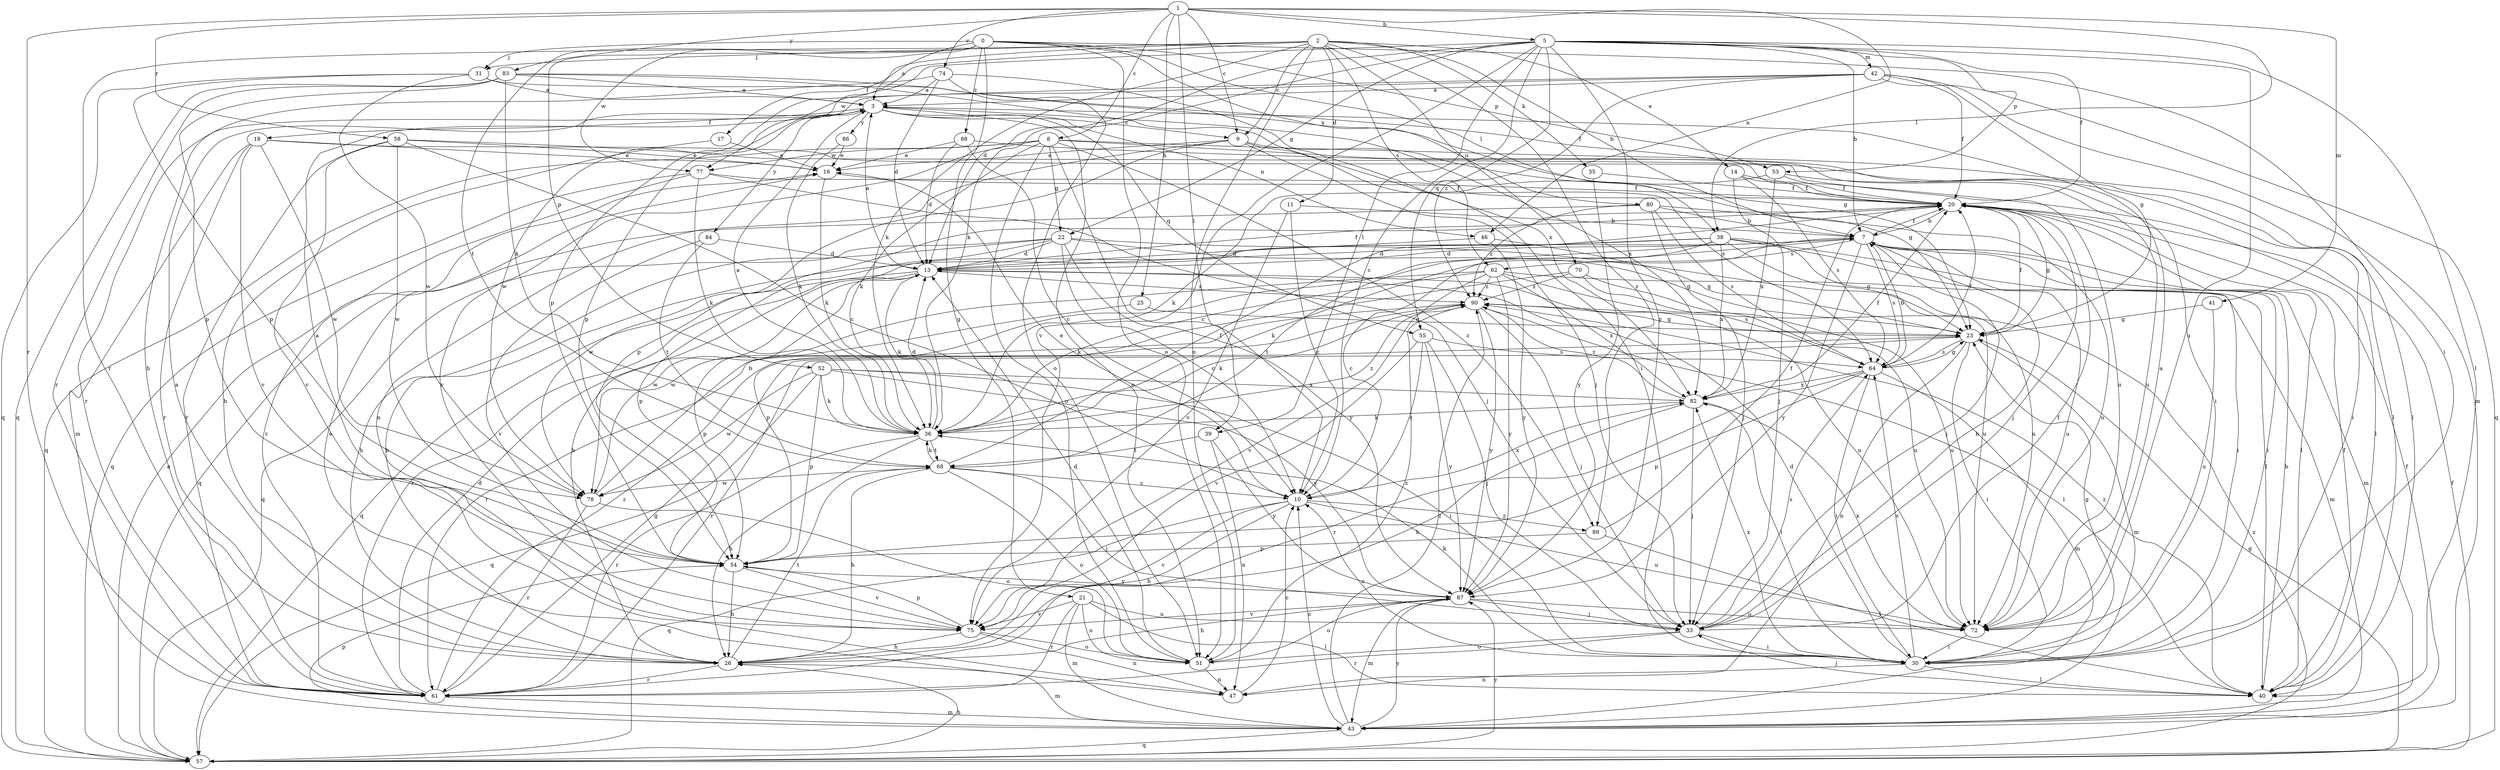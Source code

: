 strict digraph  {
0;
1;
2;
3;
5;
7;
8;
9;
10;
11;
13;
14;
16;
17;
18;
20;
21;
22;
23;
25;
26;
30;
31;
33;
35;
36;
38;
39;
40;
41;
42;
43;
46;
47;
51;
52;
53;
54;
55;
57;
58;
61;
62;
64;
68;
70;
72;
74;
75;
77;
78;
80;
82;
83;
84;
86;
87;
88;
89;
90;
0 -> 3  [label=a];
0 -> 21  [label=g];
0 -> 30  [label=i];
0 -> 31  [label=j];
0 -> 38  [label=l];
0 -> 51  [label=o];
0 -> 52  [label=p];
0 -> 53  [label=p];
0 -> 68  [label=t];
0 -> 77  [label=w];
0 -> 80  [label=x];
0 -> 88  [label=z];
1 -> 5  [label=b];
1 -> 8  [label=c];
1 -> 9  [label=c];
1 -> 25  [label=h];
1 -> 38  [label=l];
1 -> 39  [label=l];
1 -> 41  [label=m];
1 -> 46  [label=n];
1 -> 58  [label=r];
1 -> 61  [label=r];
1 -> 74  [label=v];
1 -> 83  [label=y];
2 -> 7  [label=b];
2 -> 9  [label=c];
2 -> 11  [label=d];
2 -> 14  [label=e];
2 -> 17  [label=f];
2 -> 31  [label=j];
2 -> 35  [label=k];
2 -> 36  [label=k];
2 -> 51  [label=o];
2 -> 61  [label=r];
2 -> 62  [label=s];
2 -> 70  [label=u];
2 -> 77  [label=w];
2 -> 89  [label=z];
3 -> 9  [label=c];
3 -> 18  [label=f];
3 -> 46  [label=n];
3 -> 51  [label=o];
3 -> 55  [label=q];
3 -> 61  [label=r];
3 -> 82  [label=x];
3 -> 84  [label=y];
3 -> 86  [label=y];
5 -> 7  [label=b];
5 -> 10  [label=c];
5 -> 13  [label=d];
5 -> 20  [label=f];
5 -> 22  [label=g];
5 -> 36  [label=k];
5 -> 39  [label=l];
5 -> 40  [label=l];
5 -> 42  [label=m];
5 -> 53  [label=p];
5 -> 54  [label=p];
5 -> 55  [label=q];
5 -> 72  [label=u];
5 -> 75  [label=v];
5 -> 87  [label=y];
7 -> 13  [label=d];
7 -> 20  [label=f];
7 -> 30  [label=i];
7 -> 33  [label=j];
7 -> 36  [label=k];
7 -> 43  [label=m];
7 -> 62  [label=s];
7 -> 64  [label=s];
7 -> 72  [label=u];
7 -> 87  [label=y];
8 -> 10  [label=c];
8 -> 22  [label=g];
8 -> 30  [label=i];
8 -> 36  [label=k];
8 -> 40  [label=l];
8 -> 51  [label=o];
8 -> 57  [label=q];
8 -> 75  [label=v];
8 -> 77  [label=w];
8 -> 89  [label=z];
9 -> 16  [label=e];
9 -> 23  [label=g];
9 -> 33  [label=j];
9 -> 47  [label=n];
9 -> 54  [label=p];
9 -> 64  [label=s];
10 -> 16  [label=e];
10 -> 26  [label=h];
10 -> 57  [label=q];
10 -> 72  [label=u];
10 -> 75  [label=v];
10 -> 82  [label=x];
10 -> 89  [label=z];
11 -> 7  [label=b];
11 -> 10  [label=c];
11 -> 75  [label=v];
13 -> 3  [label=a];
13 -> 20  [label=f];
13 -> 36  [label=k];
13 -> 57  [label=q];
13 -> 61  [label=r];
13 -> 72  [label=u];
13 -> 78  [label=w];
13 -> 90  [label=z];
14 -> 20  [label=f];
14 -> 33  [label=j];
14 -> 40  [label=l];
14 -> 64  [label=s];
16 -> 20  [label=f];
16 -> 36  [label=k];
17 -> 16  [label=e];
17 -> 26  [label=h];
18 -> 16  [label=e];
18 -> 40  [label=l];
18 -> 43  [label=m];
18 -> 61  [label=r];
18 -> 75  [label=v];
18 -> 78  [label=w];
20 -> 7  [label=b];
20 -> 23  [label=g];
20 -> 33  [label=j];
20 -> 40  [label=l];
20 -> 78  [label=w];
21 -> 40  [label=l];
21 -> 43  [label=m];
21 -> 51  [label=o];
21 -> 61  [label=r];
21 -> 72  [label=u];
21 -> 75  [label=v];
22 -> 10  [label=c];
22 -> 13  [label=d];
22 -> 23  [label=g];
22 -> 26  [label=h];
22 -> 54  [label=p];
22 -> 57  [label=q];
22 -> 72  [label=u];
22 -> 87  [label=y];
23 -> 20  [label=f];
23 -> 30  [label=i];
23 -> 43  [label=m];
23 -> 47  [label=n];
23 -> 61  [label=r];
23 -> 64  [label=s];
25 -> 23  [label=g];
25 -> 54  [label=p];
26 -> 3  [label=a];
26 -> 7  [label=b];
26 -> 43  [label=m];
26 -> 61  [label=r];
26 -> 68  [label=t];
30 -> 10  [label=c];
30 -> 13  [label=d];
30 -> 23  [label=g];
30 -> 36  [label=k];
30 -> 40  [label=l];
30 -> 47  [label=n];
30 -> 64  [label=s];
30 -> 82  [label=x];
31 -> 3  [label=a];
31 -> 20  [label=f];
31 -> 54  [label=p];
31 -> 57  [label=q];
31 -> 78  [label=w];
33 -> 7  [label=b];
33 -> 20  [label=f];
33 -> 30  [label=i];
33 -> 51  [label=o];
33 -> 61  [label=r];
33 -> 64  [label=s];
35 -> 20  [label=f];
35 -> 87  [label=y];
36 -> 3  [label=a];
36 -> 13  [label=d];
36 -> 26  [label=h];
36 -> 61  [label=r];
36 -> 68  [label=t];
36 -> 90  [label=z];
38 -> 10  [label=c];
38 -> 13  [label=d];
38 -> 23  [label=g];
38 -> 26  [label=h];
38 -> 30  [label=i];
38 -> 40  [label=l];
38 -> 68  [label=t];
38 -> 72  [label=u];
38 -> 82  [label=x];
39 -> 47  [label=n];
39 -> 68  [label=t];
39 -> 87  [label=y];
40 -> 7  [label=b];
40 -> 20  [label=f];
40 -> 33  [label=j];
40 -> 90  [label=z];
41 -> 23  [label=g];
41 -> 72  [label=u];
42 -> 3  [label=a];
42 -> 20  [label=f];
42 -> 23  [label=g];
42 -> 43  [label=m];
42 -> 54  [label=p];
42 -> 57  [label=q];
42 -> 78  [label=w];
42 -> 90  [label=z];
43 -> 10  [label=c];
43 -> 20  [label=f];
43 -> 54  [label=p];
43 -> 57  [label=q];
43 -> 87  [label=y];
43 -> 90  [label=z];
46 -> 13  [label=d];
46 -> 23  [label=g];
46 -> 87  [label=y];
47 -> 10  [label=c];
47 -> 16  [label=e];
51 -> 13  [label=d];
51 -> 47  [label=n];
51 -> 90  [label=z];
52 -> 30  [label=i];
52 -> 36  [label=k];
52 -> 54  [label=p];
52 -> 57  [label=q];
52 -> 78  [label=w];
52 -> 82  [label=x];
52 -> 87  [label=y];
53 -> 20  [label=f];
53 -> 30  [label=i];
53 -> 36  [label=k];
53 -> 82  [label=x];
54 -> 3  [label=a];
54 -> 26  [label=h];
54 -> 75  [label=v];
54 -> 87  [label=y];
55 -> 10  [label=c];
55 -> 33  [label=j];
55 -> 64  [label=s];
55 -> 75  [label=v];
55 -> 87  [label=y];
57 -> 16  [label=e];
57 -> 20  [label=f];
57 -> 23  [label=g];
57 -> 26  [label=h];
57 -> 87  [label=y];
57 -> 90  [label=z];
58 -> 10  [label=c];
58 -> 16  [label=e];
58 -> 61  [label=r];
58 -> 72  [label=u];
58 -> 75  [label=v];
58 -> 78  [label=w];
61 -> 13  [label=d];
61 -> 23  [label=g];
61 -> 43  [label=m];
61 -> 90  [label=z];
62 -> 36  [label=k];
62 -> 43  [label=m];
62 -> 72  [label=u];
62 -> 75  [label=v];
62 -> 78  [label=w];
62 -> 82  [label=x];
62 -> 87  [label=y];
62 -> 90  [label=z];
64 -> 7  [label=b];
64 -> 20  [label=f];
64 -> 23  [label=g];
64 -> 30  [label=i];
64 -> 43  [label=m];
64 -> 54  [label=p];
64 -> 61  [label=r];
64 -> 82  [label=x];
68 -> 10  [label=c];
68 -> 20  [label=f];
68 -> 26  [label=h];
68 -> 33  [label=j];
68 -> 36  [label=k];
68 -> 51  [label=o];
68 -> 78  [label=w];
70 -> 54  [label=p];
70 -> 64  [label=s];
70 -> 72  [label=u];
70 -> 90  [label=z];
72 -> 3  [label=a];
72 -> 30  [label=i];
72 -> 82  [label=x];
74 -> 3  [label=a];
74 -> 13  [label=d];
74 -> 26  [label=h];
74 -> 30  [label=i];
74 -> 51  [label=o];
75 -> 26  [label=h];
75 -> 47  [label=n];
75 -> 51  [label=o];
75 -> 54  [label=p];
77 -> 20  [label=f];
77 -> 33  [label=j];
77 -> 36  [label=k];
77 -> 57  [label=q];
77 -> 61  [label=r];
78 -> 7  [label=b];
78 -> 51  [label=o];
78 -> 61  [label=r];
80 -> 7  [label=b];
80 -> 33  [label=j];
80 -> 57  [label=q];
80 -> 64  [label=s];
80 -> 72  [label=u];
80 -> 90  [label=z];
82 -> 20  [label=f];
82 -> 26  [label=h];
82 -> 30  [label=i];
82 -> 33  [label=j];
82 -> 36  [label=k];
82 -> 90  [label=z];
83 -> 3  [label=a];
83 -> 23  [label=g];
83 -> 36  [label=k];
83 -> 54  [label=p];
83 -> 57  [label=q];
83 -> 61  [label=r];
83 -> 82  [label=x];
84 -> 13  [label=d];
84 -> 68  [label=t];
84 -> 75  [label=v];
86 -> 16  [label=e];
86 -> 36  [label=k];
87 -> 26  [label=h];
87 -> 33  [label=j];
87 -> 43  [label=m];
87 -> 51  [label=o];
87 -> 72  [label=u];
87 -> 75  [label=v];
88 -> 10  [label=c];
88 -> 13  [label=d];
88 -> 16  [label=e];
88 -> 72  [label=u];
89 -> 20  [label=f];
89 -> 40  [label=l];
89 -> 54  [label=p];
90 -> 23  [label=g];
90 -> 33  [label=j];
90 -> 36  [label=k];
90 -> 40  [label=l];
90 -> 61  [label=r];
90 -> 87  [label=y];
}
